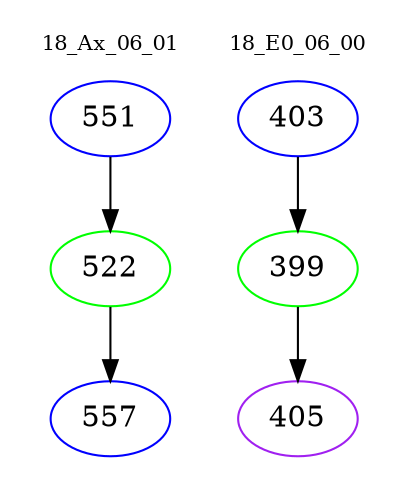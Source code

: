 digraph{
subgraph cluster_0 {
color = white
label = "18_Ax_06_01";
fontsize=10;
T0_551 [label="551", color="blue"]
T0_551 -> T0_522 [color="black"]
T0_522 [label="522", color="green"]
T0_522 -> T0_557 [color="black"]
T0_557 [label="557", color="blue"]
}
subgraph cluster_1 {
color = white
label = "18_E0_06_00";
fontsize=10;
T1_403 [label="403", color="blue"]
T1_403 -> T1_399 [color="black"]
T1_399 [label="399", color="green"]
T1_399 -> T1_405 [color="black"]
T1_405 [label="405", color="purple"]
}
}
